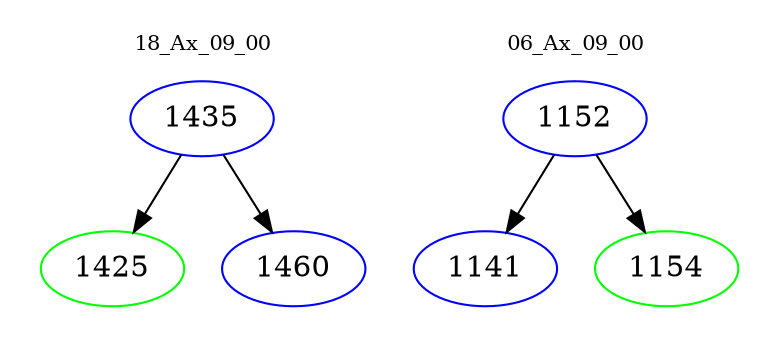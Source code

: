 digraph{
subgraph cluster_0 {
color = white
label = "18_Ax_09_00";
fontsize=10;
T0_1435 [label="1435", color="blue"]
T0_1435 -> T0_1425 [color="black"]
T0_1425 [label="1425", color="green"]
T0_1435 -> T0_1460 [color="black"]
T0_1460 [label="1460", color="blue"]
}
subgraph cluster_1 {
color = white
label = "06_Ax_09_00";
fontsize=10;
T1_1152 [label="1152", color="blue"]
T1_1152 -> T1_1141 [color="black"]
T1_1141 [label="1141", color="blue"]
T1_1152 -> T1_1154 [color="black"]
T1_1154 [label="1154", color="green"]
}
}
